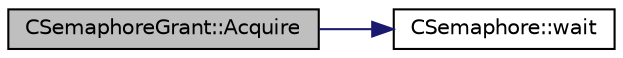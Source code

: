 digraph "CSemaphoreGrant::Acquire"
{
  edge [fontname="Helvetica",fontsize="10",labelfontname="Helvetica",labelfontsize="10"];
  node [fontname="Helvetica",fontsize="10",shape=record];
  rankdir="LR";
  Node6 [label="CSemaphoreGrant::Acquire",height=0.2,width=0.4,color="black", fillcolor="grey75", style="filled", fontcolor="black"];
  Node6 -> Node7 [color="midnightblue",fontsize="10",style="solid",fontname="Helvetica"];
  Node7 [label="CSemaphore::wait",height=0.2,width=0.4,color="black", fillcolor="white", style="filled",URL="$d0/d06/class_c_semaphore.html#a1c108bd981fe68527ec8ef5e7b0d116c"];
}
